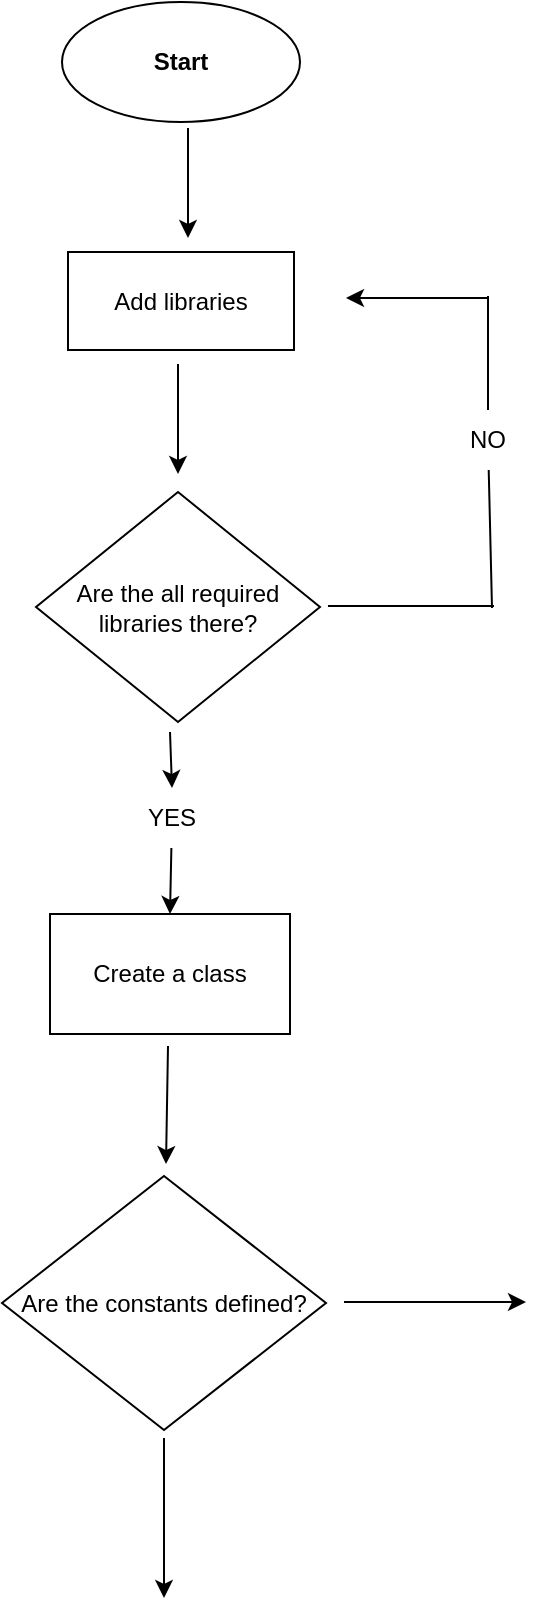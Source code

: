 <mxfile version="24.6.2" type="github">
  <diagram name="Page-1" id="nrMohRXkfmWptk8Ia3cE">
    <mxGraphModel dx="2750" dy="2730" grid="1" gridSize="1" guides="1" tooltips="1" connect="1" arrows="1" fold="1" page="1" pageScale="1" pageWidth="850" pageHeight="1100" math="0" shadow="0">
      <root>
        <mxCell id="0" />
        <mxCell id="1" parent="0" />
        <mxCell id="9EuuWl_7FSERNrRJokhg-1" value="Start" style="ellipse;whiteSpace=wrap;html=1;fontStyle=1" parent="1" vertex="1">
          <mxGeometry x="-1662" y="-2192" width="119" height="60" as="geometry" />
        </mxCell>
        <mxCell id="v-x-NIrhz4WuDyH8p8N3-1" value="Are the all required libraries there?" style="rhombus;whiteSpace=wrap;html=1;" vertex="1" parent="1">
          <mxGeometry x="-1675" y="-1947" width="142" height="115" as="geometry" />
        </mxCell>
        <mxCell id="v-x-NIrhz4WuDyH8p8N3-3" value="" style="endArrow=classic;html=1;rounded=0;" edge="1" parent="1">
          <mxGeometry width="50" height="50" relative="1" as="geometry">
            <mxPoint x="-1599" y="-2129" as="sourcePoint" />
            <mxPoint x="-1599" y="-2074" as="targetPoint" />
          </mxGeometry>
        </mxCell>
        <mxCell id="v-x-NIrhz4WuDyH8p8N3-6" value="Add libraries" style="rounded=0;whiteSpace=wrap;html=1;" vertex="1" parent="1">
          <mxGeometry x="-1659" y="-2067" width="113" height="49" as="geometry" />
        </mxCell>
        <mxCell id="v-x-NIrhz4WuDyH8p8N3-7" value="" style="endArrow=classic;html=1;rounded=0;" edge="1" parent="1">
          <mxGeometry width="50" height="50" relative="1" as="geometry">
            <mxPoint x="-1604" y="-2011" as="sourcePoint" />
            <mxPoint x="-1604" y="-1956" as="targetPoint" />
          </mxGeometry>
        </mxCell>
        <mxCell id="v-x-NIrhz4WuDyH8p8N3-11" value="" style="endArrow=none;html=1;rounded=0;" edge="1" parent="1">
          <mxGeometry width="50" height="50" relative="1" as="geometry">
            <mxPoint x="-1529" y="-1890" as="sourcePoint" />
            <mxPoint x="-1446" y="-1890" as="targetPoint" />
          </mxGeometry>
        </mxCell>
        <mxCell id="v-x-NIrhz4WuDyH8p8N3-12" value="" style="endArrow=none;html=1;rounded=0;" edge="1" parent="1" source="v-x-NIrhz4WuDyH8p8N3-10">
          <mxGeometry width="50" height="50" relative="1" as="geometry">
            <mxPoint x="-1447" y="-1889" as="sourcePoint" />
            <mxPoint x="-1449" y="-2045" as="targetPoint" />
          </mxGeometry>
        </mxCell>
        <mxCell id="v-x-NIrhz4WuDyH8p8N3-13" value="" style="endArrow=classic;html=1;rounded=0;" edge="1" parent="1">
          <mxGeometry width="50" height="50" relative="1" as="geometry">
            <mxPoint x="-1449" y="-2044" as="sourcePoint" />
            <mxPoint x="-1520" y="-2044" as="targetPoint" />
          </mxGeometry>
        </mxCell>
        <mxCell id="v-x-NIrhz4WuDyH8p8N3-14" value="Create a class " style="rounded=0;whiteSpace=wrap;html=1;" vertex="1" parent="1">
          <mxGeometry x="-1668" y="-1736" width="120" height="60" as="geometry" />
        </mxCell>
        <mxCell id="v-x-NIrhz4WuDyH8p8N3-15" value="" style="endArrow=classic;html=1;rounded=0;entryX=0.5;entryY=0;entryDx=0;entryDy=0;" edge="1" parent="1" source="v-x-NIrhz4WuDyH8p8N3-18" target="v-x-NIrhz4WuDyH8p8N3-14">
          <mxGeometry width="50" height="50" relative="1" as="geometry">
            <mxPoint x="-1608" y="-1827" as="sourcePoint" />
            <mxPoint x="-1608" y="-1772" as="targetPoint" />
          </mxGeometry>
        </mxCell>
        <mxCell id="v-x-NIrhz4WuDyH8p8N3-17" value="" style="endArrow=none;html=1;rounded=0;" edge="1" parent="1" target="v-x-NIrhz4WuDyH8p8N3-10">
          <mxGeometry width="50" height="50" relative="1" as="geometry">
            <mxPoint x="-1447" y="-1889" as="sourcePoint" />
            <mxPoint x="-1449" y="-2045" as="targetPoint" />
          </mxGeometry>
        </mxCell>
        <mxCell id="v-x-NIrhz4WuDyH8p8N3-10" value="NO" style="text;html=1;align=center;verticalAlign=middle;whiteSpace=wrap;rounded=0;" vertex="1" parent="1">
          <mxGeometry x="-1479" y="-1988" width="60" height="30" as="geometry" />
        </mxCell>
        <mxCell id="v-x-NIrhz4WuDyH8p8N3-20" value="" style="endArrow=classic;html=1;rounded=0;entryX=0.5;entryY=0;entryDx=0;entryDy=0;" edge="1" parent="1" target="v-x-NIrhz4WuDyH8p8N3-18">
          <mxGeometry width="50" height="50" relative="1" as="geometry">
            <mxPoint x="-1608" y="-1827" as="sourcePoint" />
            <mxPoint x="-1608" y="-1736" as="targetPoint" />
          </mxGeometry>
        </mxCell>
        <mxCell id="v-x-NIrhz4WuDyH8p8N3-18" value="YES" style="text;html=1;align=center;verticalAlign=middle;whiteSpace=wrap;rounded=0;" vertex="1" parent="1">
          <mxGeometry x="-1637" y="-1799" width="60" height="30" as="geometry" />
        </mxCell>
        <mxCell id="v-x-NIrhz4WuDyH8p8N3-21" value="Are the constants defined? " style="rhombus;whiteSpace=wrap;html=1;" vertex="1" parent="1">
          <mxGeometry x="-1692" y="-1605" width="162" height="127" as="geometry" />
        </mxCell>
        <mxCell id="v-x-NIrhz4WuDyH8p8N3-22" value="" style="endArrow=classic;html=1;rounded=0;" edge="1" parent="1">
          <mxGeometry width="50" height="50" relative="1" as="geometry">
            <mxPoint x="-1609" y="-1670" as="sourcePoint" />
            <mxPoint x="-1610" y="-1611" as="targetPoint" />
          </mxGeometry>
        </mxCell>
        <mxCell id="v-x-NIrhz4WuDyH8p8N3-23" value="" style="endArrow=classic;html=1;rounded=0;entryX=0.5;entryY=0;entryDx=0;entryDy=0;" edge="1" parent="1">
          <mxGeometry width="50" height="50" relative="1" as="geometry">
            <mxPoint x="-1521" y="-1542" as="sourcePoint" />
            <mxPoint x="-1430" y="-1542" as="targetPoint" />
          </mxGeometry>
        </mxCell>
        <mxCell id="v-x-NIrhz4WuDyH8p8N3-24" value="" style="endArrow=classic;html=1;rounded=0;" edge="1" parent="1">
          <mxGeometry width="50" height="50" relative="1" as="geometry">
            <mxPoint x="-1611" y="-1474" as="sourcePoint" />
            <mxPoint x="-1611" y="-1394" as="targetPoint" />
          </mxGeometry>
        </mxCell>
      </root>
    </mxGraphModel>
  </diagram>
</mxfile>
